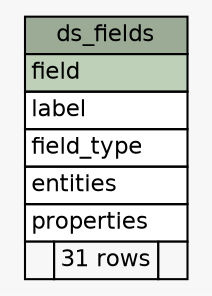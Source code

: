 // dot 2.30.1 on Mac OS X 10.8.3
// SchemaSpy rev 590
digraph "ds_fields" {
  graph [
    rankdir="RL"
    bgcolor="#f7f7f7"
    nodesep="0.18"
    ranksep="0.46"
    fontname="Helvetica"
    fontsize="11"
  ];
  node [
    fontname="Helvetica"
    fontsize="11"
    shape="plaintext"
  ];
  edge [
    arrowsize="0.8"
  ];
  "ds_fields" [
    label=<
    <TABLE BORDER="0" CELLBORDER="1" CELLSPACING="0" BGCOLOR="#ffffff">
      <TR><TD COLSPAN="3" BGCOLOR="#9bab96" ALIGN="CENTER">ds_fields</TD></TR>
      <TR><TD PORT="field" COLSPAN="3" BGCOLOR="#bed1b8" ALIGN="LEFT">field</TD></TR>
      <TR><TD PORT="label" COLSPAN="3" ALIGN="LEFT">label</TD></TR>
      <TR><TD PORT="field_type" COLSPAN="3" ALIGN="LEFT">field_type</TD></TR>
      <TR><TD PORT="entities" COLSPAN="3" ALIGN="LEFT">entities</TD></TR>
      <TR><TD PORT="properties" COLSPAN="3" ALIGN="LEFT">properties</TD></TR>
      <TR><TD ALIGN="LEFT" BGCOLOR="#f7f7f7">  </TD><TD ALIGN="RIGHT" BGCOLOR="#f7f7f7">31 rows</TD><TD ALIGN="RIGHT" BGCOLOR="#f7f7f7">  </TD></TR>
    </TABLE>>
    URL="tables/ds_fields.html"
    tooltip="ds_fields"
  ];
}
